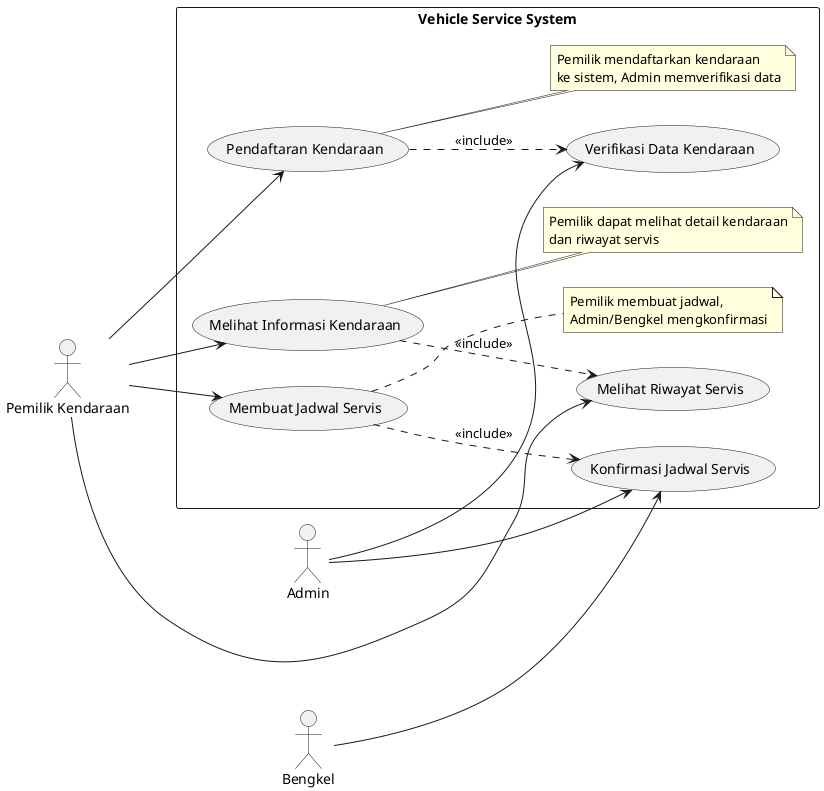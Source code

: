 @startuml Usecase
left to right direction

actor "Pemilik Kendaraan" as Owner
actor "Admin" as Admin
actor "Bengkel" as Workshop

rectangle "Vehicle Service System" {
  usecase "Pendaftaran Kendaraan" as UC1
  usecase "Verifikasi Data Kendaraan" as UC2
  usecase "Melihat Informasi Kendaraan" as UC3
  usecase "Membuat Jadwal Servis" as UC4
  usecase "Konfirmasi Jadwal Servis" as UC5
  usecase "Melihat Riwayat Servis" as UC6

  note right of UC1
    Pemilik mendaftarkan kendaraan
    ke sistem, Admin memverifikasi data
  end note

  note right of UC3
    Pemilik dapat melihat detail kendaraan
    dan riwayat servis
  end note

  note right of UC4
    Pemilik membuat jadwal,
    Admin/Bengkel mengkonfirmasi
  end note
}

Owner --> UC1
Owner --> UC3
Owner --> UC4
Owner --> UC6

Admin --> UC2
Admin --> UC5

Workshop --> UC5

UC1 ..> UC2 : <<include>>
UC3 ..> UC6 : <<include>>
UC4 ..> UC5 : <<include>>

@enduml